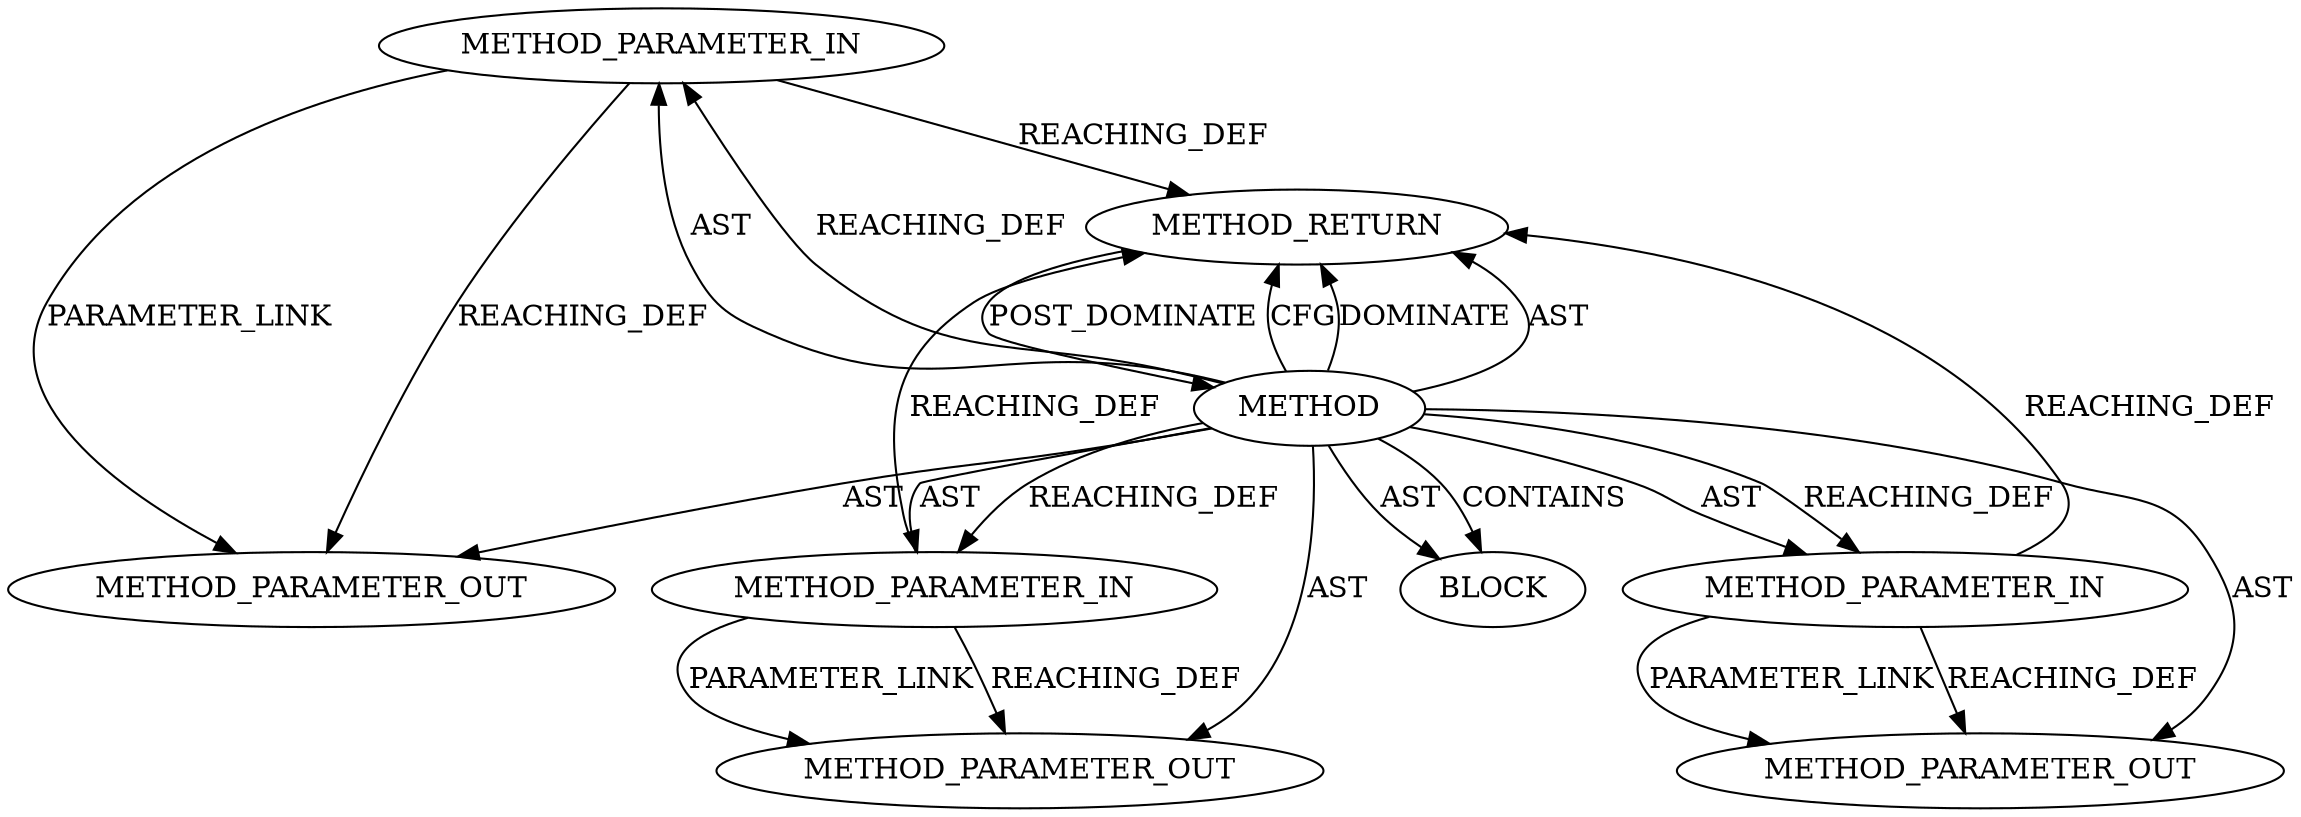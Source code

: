 digraph {
  21871 [label=METHOD_PARAMETER_OUT ORDER=2 CODE="p2" IS_VARIADIC=false TYPE_FULL_NAME="ANY" EVALUATION_STRATEGY="BY_VALUE" INDEX=2 NAME="p2"]
  21870 [label=METHOD_PARAMETER_OUT ORDER=1 CODE="p1" IS_VARIADIC=false TYPE_FULL_NAME="ANY" EVALUATION_STRATEGY="BY_VALUE" INDEX=1 NAME="p1"]
  19654 [label=BLOCK ORDER=1 ARGUMENT_INDEX=1 CODE="<empty>" TYPE_FULL_NAME="ANY"]
  19651 [label=METHOD_PARAMETER_IN ORDER=1 CODE="p1" IS_VARIADIC=false TYPE_FULL_NAME="ANY" EVALUATION_STRATEGY="BY_VALUE" INDEX=1 NAME="p1"]
  19652 [label=METHOD_PARAMETER_IN ORDER=2 CODE="p2" IS_VARIADIC=false TYPE_FULL_NAME="ANY" EVALUATION_STRATEGY="BY_VALUE" INDEX=2 NAME="p2"]
  19653 [label=METHOD_PARAMETER_IN ORDER=3 CODE="p3" IS_VARIADIC=false TYPE_FULL_NAME="ANY" EVALUATION_STRATEGY="BY_VALUE" INDEX=3 NAME="p3"]
  21872 [label=METHOD_PARAMETER_OUT ORDER=3 CODE="p3" IS_VARIADIC=false TYPE_FULL_NAME="ANY" EVALUATION_STRATEGY="BY_VALUE" INDEX=3 NAME="p3"]
  19655 [label=METHOD_RETURN ORDER=2 CODE="RET" TYPE_FULL_NAME="ANY" EVALUATION_STRATEGY="BY_VALUE"]
  19650 [label=METHOD AST_PARENT_TYPE="NAMESPACE_BLOCK" AST_PARENT_FULL_NAME="<global>" ORDER=0 CODE="<empty>" FULL_NAME="skb_page_frag_refill" IS_EXTERNAL=true FILENAME="<empty>" SIGNATURE="" NAME="skb_page_frag_refill"]
  19652 -> 19655 [label=REACHING_DEF VARIABLE="p2"]
  19650 -> 19655 [label=CFG ]
  19653 -> 21872 [label=PARAMETER_LINK ]
  19651 -> 21870 [label=PARAMETER_LINK ]
  19650 -> 19654 [label=AST ]
  19653 -> 19655 [label=REACHING_DEF VARIABLE="p3"]
  19650 -> 21871 [label=AST ]
  19650 -> 19652 [label=AST ]
  19651 -> 21870 [label=REACHING_DEF VARIABLE="p1"]
  19650 -> 19655 [label=DOMINATE ]
  19650 -> 19655 [label=AST ]
  19651 -> 19655 [label=REACHING_DEF VARIABLE="p1"]
  19650 -> 19652 [label=REACHING_DEF VARIABLE=""]
  19652 -> 21871 [label=PARAMETER_LINK ]
  19650 -> 19651 [label=AST ]
  19650 -> 19653 [label=AST ]
  19652 -> 21871 [label=REACHING_DEF VARIABLE="p2"]
  19655 -> 19650 [label=POST_DOMINATE ]
  19650 -> 19654 [label=CONTAINS ]
  19650 -> 21870 [label=AST ]
  19650 -> 21872 [label=AST ]
  19650 -> 19651 [label=REACHING_DEF VARIABLE=""]
  19650 -> 19653 [label=REACHING_DEF VARIABLE=""]
  19653 -> 21872 [label=REACHING_DEF VARIABLE="p3"]
}
